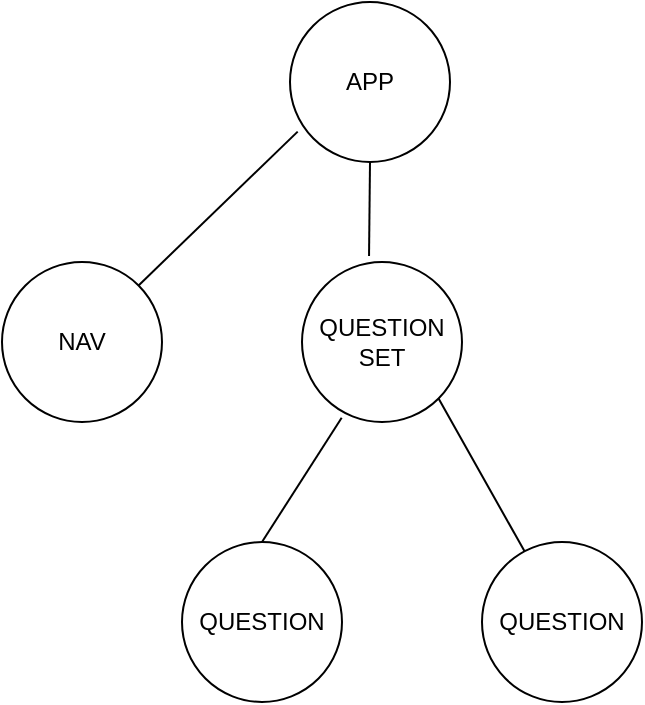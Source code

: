 <mxfile version="13.1.3">
    <diagram id="6hGFLwfOUW9BJ-s0fimq" name="Page-1">
        <mxGraphModel dx="827" dy="589" grid="1" gridSize="10" guides="1" tooltips="1" connect="1" arrows="1" fold="1" page="1" pageScale="1" pageWidth="827" pageHeight="1169" math="0" shadow="0">
            <root>
                <mxCell id="0"/>
                <mxCell id="1" parent="0"/>
                <mxCell id="2" value="APP" style="ellipse;whiteSpace=wrap;html=1;aspect=fixed;" parent="1" vertex="1">
                    <mxGeometry x="374" y="130" width="80" height="80" as="geometry"/>
                </mxCell>
                <mxCell id="3" value="NAV" style="ellipse;whiteSpace=wrap;html=1;aspect=fixed;" parent="1" vertex="1">
                    <mxGeometry x="230" y="260" width="80" height="80" as="geometry"/>
                </mxCell>
                <mxCell id="4" value="QUESTION&lt;br&gt;SET" style="ellipse;whiteSpace=wrap;html=1;aspect=fixed;" parent="1" vertex="1">
                    <mxGeometry x="380" y="260" width="80" height="80" as="geometry"/>
                </mxCell>
                <mxCell id="5" value="QUESTION" style="ellipse;whiteSpace=wrap;html=1;aspect=fixed;" parent="1" vertex="1">
                    <mxGeometry x="320" y="400" width="80" height="80" as="geometry"/>
                </mxCell>
                <mxCell id="6" value="QUESTION&lt;br&gt;" style="ellipse;whiteSpace=wrap;html=1;aspect=fixed;" parent="1" vertex="1">
                    <mxGeometry x="470" y="400" width="80" height="80" as="geometry"/>
                </mxCell>
                <mxCell id="7" value="" style="endArrow=none;html=1;entryX=0.048;entryY=0.81;entryDx=0;entryDy=0;entryPerimeter=0;exitX=1;exitY=0;exitDx=0;exitDy=0;" parent="1" source="3" target="2" edge="1">
                    <mxGeometry width="50" height="50" relative="1" as="geometry">
                        <mxPoint x="300" y="270" as="sourcePoint"/>
                        <mxPoint x="350" y="220" as="targetPoint"/>
                    </mxGeometry>
                </mxCell>
                <mxCell id="8" value="" style="endArrow=none;html=1;entryX=0.248;entryY=0.973;entryDx=0;entryDy=0;entryPerimeter=0;exitX=0.5;exitY=0;exitDx=0;exitDy=0;" parent="1" source="5" target="4" edge="1">
                    <mxGeometry width="50" height="50" relative="1" as="geometry">
                        <mxPoint x="350" y="400" as="sourcePoint"/>
                        <mxPoint x="400" y="350" as="targetPoint"/>
                    </mxGeometry>
                </mxCell>
                <mxCell id="9" value="" style="endArrow=none;html=1;entryX=0.5;entryY=1;entryDx=0;entryDy=0;exitX=0.419;exitY=-0.037;exitDx=0;exitDy=0;exitPerimeter=0;" parent="1" source="4" target="2" edge="1">
                    <mxGeometry width="50" height="50" relative="1" as="geometry">
                        <mxPoint x="400" y="260" as="sourcePoint"/>
                        <mxPoint x="450" y="210" as="targetPoint"/>
                    </mxGeometry>
                </mxCell>
                <mxCell id="10" value="" style="endArrow=none;html=1;entryX=1;entryY=1;entryDx=0;entryDy=0;exitX=0.267;exitY=0.06;exitDx=0;exitDy=0;exitPerimeter=0;" parent="1" source="6" target="4" edge="1">
                    <mxGeometry width="50" height="50" relative="1" as="geometry">
                        <mxPoint x="450" y="400" as="sourcePoint"/>
                        <mxPoint x="500" y="350" as="targetPoint"/>
                    </mxGeometry>
                </mxCell>
            </root>
        </mxGraphModel>
    </diagram>
</mxfile>